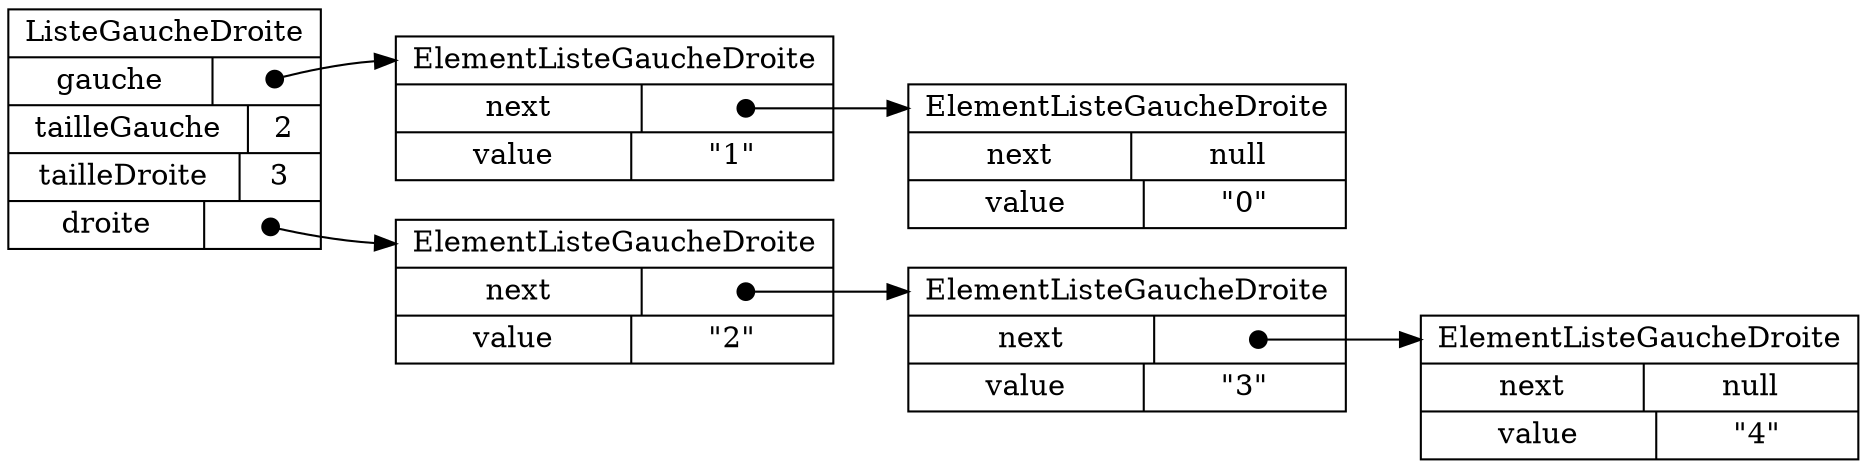 digraph "leftRightList05" {
graph ["rankdir"="LR","compound"="true"]
"" ["shape"="record","label"="<_C>ListeGaucheDroite|{gauche|<gauche_gauche>}|{tailleGauche|2}|{tailleDroite|3}|{droite|<droite_droite>}","style"="filled","fillcolor"="white"]
"gauche" ["shape"="record","label"="<_C>ElementListeGaucheDroite|{next|<next_next>}|{value|\"1\"}","style"="filled","fillcolor"="white"]
"gauche¤next" ["shape"="record","label"="<_C>ElementListeGaucheDroite|{next|null}|{value|\"0\"}","style"="filled","fillcolor"="white"]
"droite" ["shape"="record","label"="<_C>ElementListeGaucheDroite|{next|<next_next>}|{value|\"2\"}","style"="filled","fillcolor"="white"]
"droite¤next" ["shape"="record","label"="<_C>ElementListeGaucheDroite|{next|<next_next>}|{value|\"3\"}","style"="filled","fillcolor"="white"]
"droite¤next¤next" ["shape"="record","label"="<_C>ElementListeGaucheDroite|{next|null}|{value|\"4\"}","style"="filled","fillcolor"="white"]
"":"droite_droite":c -> "droite":"_C" ["tailclip"="false","arrowtail"="dot","dir"="both","label"=""]
"":"gauche_gauche":c -> "gauche":"_C" ["tailclip"="false","arrowtail"="dot","dir"="both","label"=""]
"gauche":"next_next":c -> "gauche¤next":"_C" ["tailclip"="false","arrowtail"="dot","dir"="both","label"=""]
"droite":"next_next":c -> "droite¤next":"_C" ["tailclip"="false","arrowtail"="dot","dir"="both","label"=""]
"droite¤next":"next_next":c -> "droite¤next¤next":"_C" ["tailclip"="false","arrowtail"="dot","dir"="both","label"=""]
}
